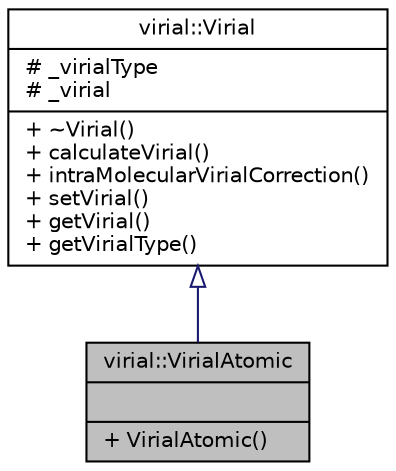 digraph "virial::VirialAtomic"
{
 // LATEX_PDF_SIZE
  edge [fontname="Helvetica",fontsize="10",labelfontname="Helvetica",labelfontsize="10"];
  node [fontname="Helvetica",fontsize="10",shape=record];
  Node1 [label="{virial::VirialAtomic\n||+ VirialAtomic()\l}",height=0.2,width=0.4,color="black", fillcolor="grey75", style="filled", fontcolor="black",tooltip="Class for virial calculation of atomic systems."];
  Node2 -> Node1 [dir="back",color="midnightblue",fontsize="10",style="solid",arrowtail="onormal",fontname="Helvetica"];
  Node2 [label="{virial::Virial\n|# _virialType\l# _virial\l|+ ~Virial()\l+ calculateVirial()\l+ intraMolecularVirialCorrection()\l+ setVirial()\l+ getVirial()\l+ getVirialType()\l}",height=0.2,width=0.4,color="black", fillcolor="white", style="filled",URL="$classvirial_1_1Virial.html",tooltip="Base class for virial calculation."];
}
